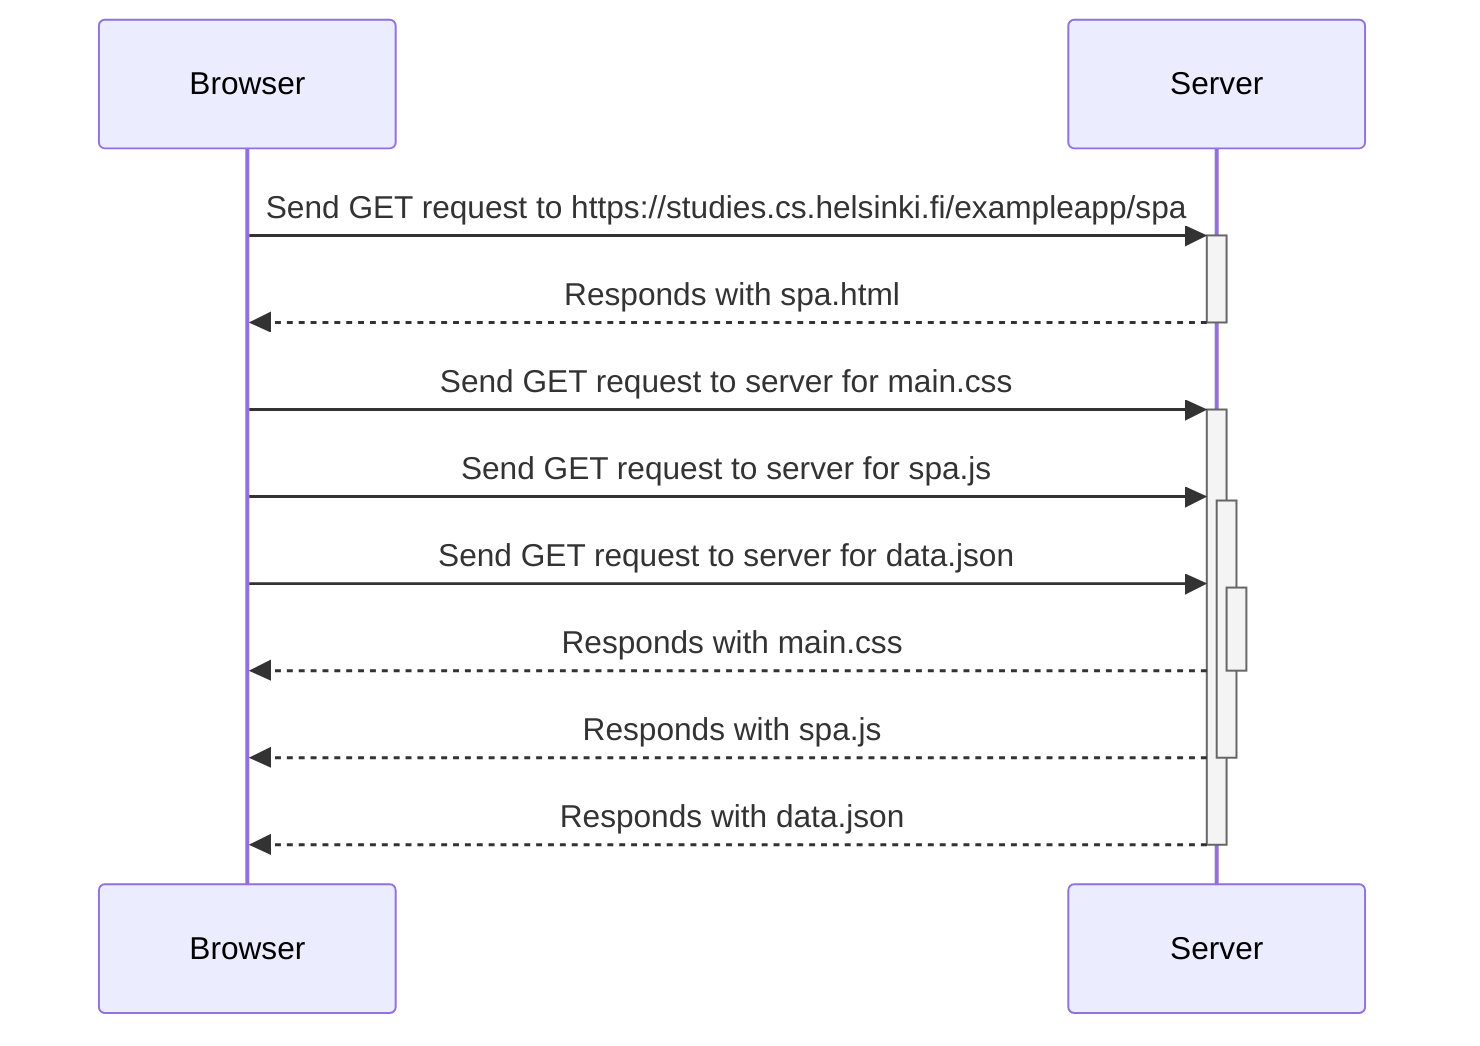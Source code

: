 sequenceDiagram
    Browser->>+Server: Send GET request to https://studies.cs.helsinki.fi/exampleapp/spa
    Server-->>-Browser: Responds with spa.html
    Browser->>+Server: Send GET request to server for main.css
    Browser->>+Server: Send GET request to server for spa.js
    Browser->>+Server: Send GET request to server for data.json
     Server-->>-Browser: Responds with main.css
     Server-->>-Browser: Responds with spa.js
     Server-->>-Browser: Responds with data.json